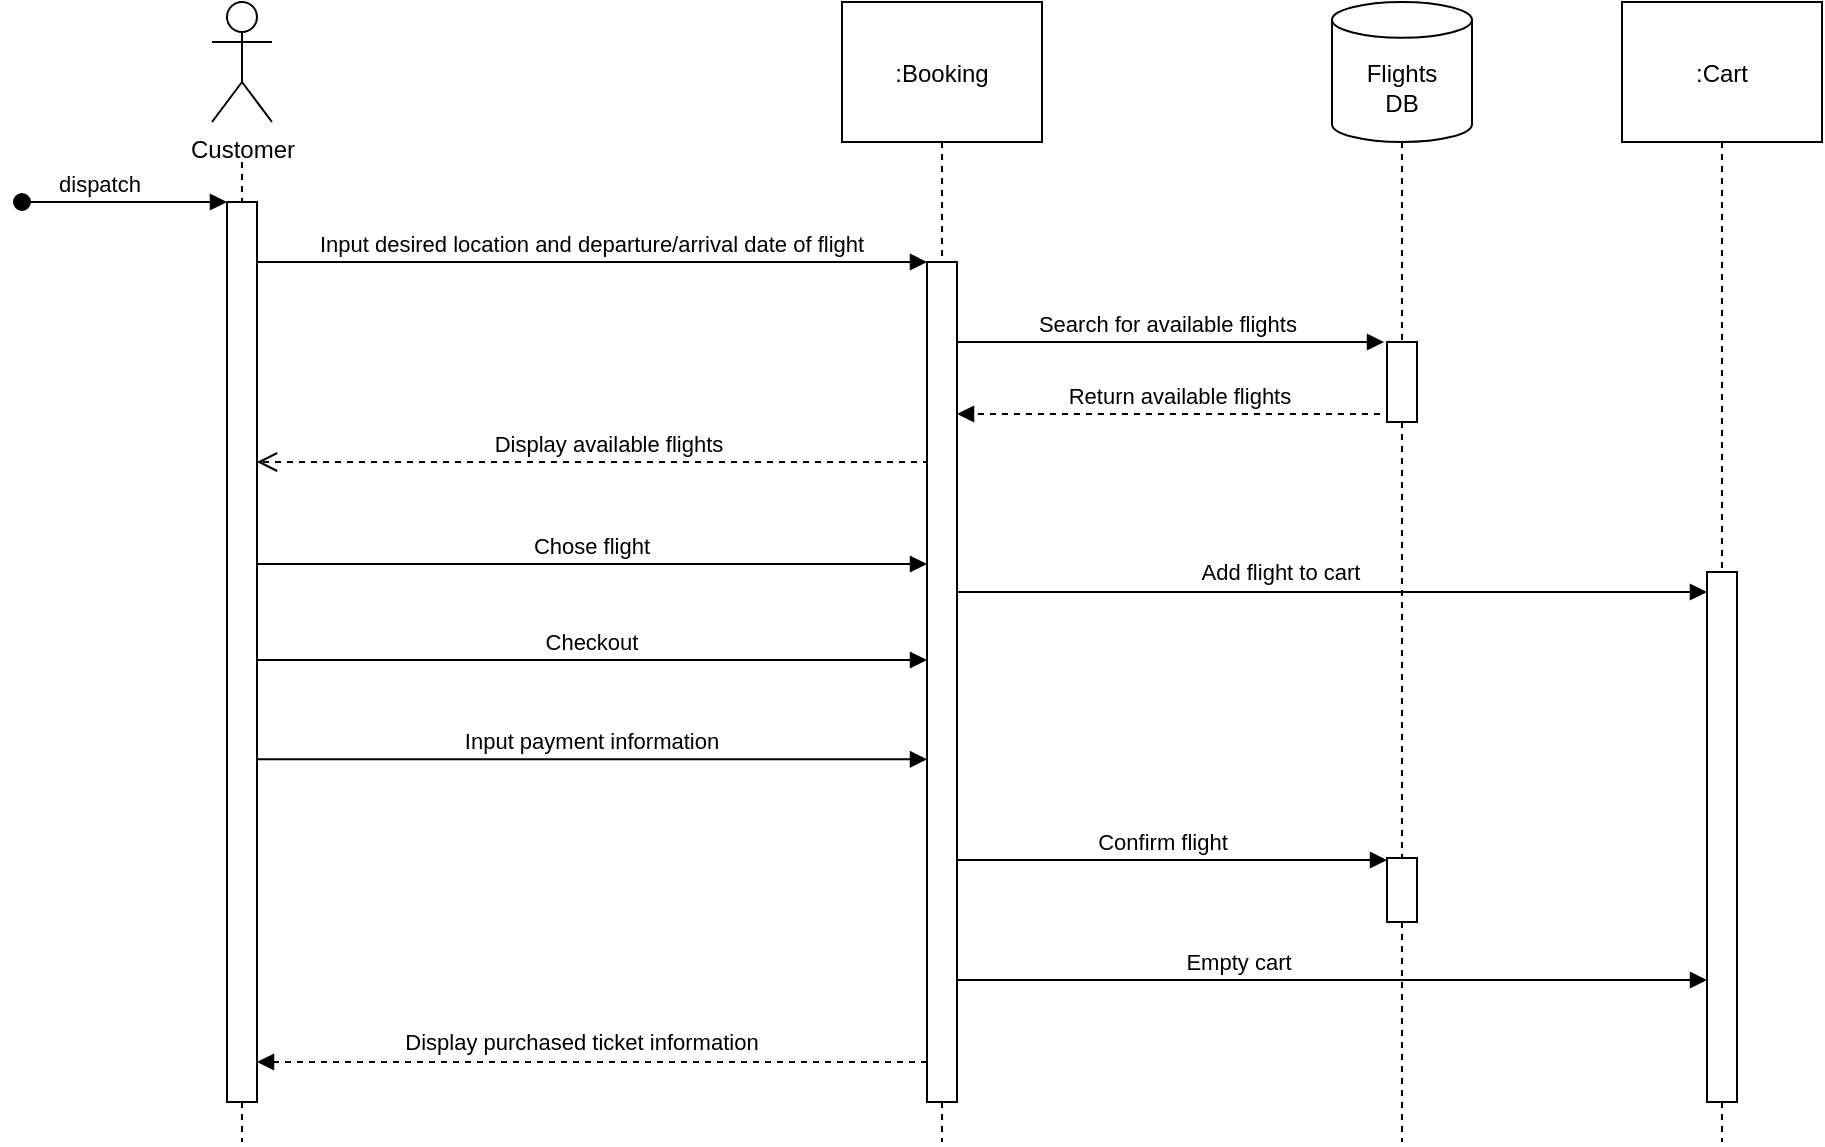 <mxfile version="18.0.0" type="device"><diagram id="kgpKYQtTHZ0yAKxKKP6v" name="Page-1"><mxGraphModel dx="3784" dy="2688" grid="1" gridSize="10" guides="1" tooltips="1" connect="1" arrows="1" fold="1" page="1" pageScale="1" pageWidth="850" pageHeight="1100" math="0" shadow="0"><root><mxCell id="0"/><mxCell id="1" parent="0"/><mxCell id="3nuBFxr9cyL0pnOWT2aG-7" value="Display available flights" style="verticalAlign=bottom;endArrow=open;dashed=1;endSize=8;shadow=0;strokeWidth=1;" parent="1" edge="1"><mxGeometry x="-0.029" relative="1" as="geometry"><mxPoint x="507.5" y="470" as="targetPoint"/><mxPoint x="849.5" y="470" as="sourcePoint"/><Array as="points"><mxPoint x="670" y="470"/></Array><mxPoint as="offset"/></mxGeometry></mxCell><mxCell id="3nuBFxr9cyL0pnOWT2aG-5" value=":Booking" style="shape=umlLifeline;perimeter=lifelinePerimeter;container=1;collapsible=0;recursiveResize=0;rounded=0;shadow=0;strokeWidth=1;size=70;" parent="1" vertex="1"><mxGeometry x="800" y="240" width="100" height="570" as="geometry"/></mxCell><mxCell id="3nuBFxr9cyL0pnOWT2aG-6" value="" style="points=[];perimeter=orthogonalPerimeter;rounded=0;shadow=0;strokeWidth=1;" parent="3nuBFxr9cyL0pnOWT2aG-5" vertex="1"><mxGeometry x="42.5" y="130" width="15" height="420" as="geometry"/></mxCell><mxCell id="3nuBFxr9cyL0pnOWT2aG-8" value="Input desired location and departure/arrival date of flight" style="verticalAlign=bottom;endArrow=block;entryX=0;entryY=0;shadow=0;strokeWidth=1;" parent="1" source="3nuBFxr9cyL0pnOWT2aG-2" target="3nuBFxr9cyL0pnOWT2aG-6" edge="1"><mxGeometry relative="1" as="geometry"><mxPoint x="605" y="350" as="sourcePoint"/></mxGeometry></mxCell><mxCell id="wiEy3ESSSHIHDHd6TIB5-14" style="edgeStyle=none;rounded=0;orthogonalLoop=1;jettySize=auto;html=1;endArrow=none;endFill=0;strokeColor=default;dashed=1;startArrow=none;" edge="1" parent="1" source="3nuBFxr9cyL0pnOWT2aG-2"><mxGeometry relative="1" as="geometry"><mxPoint x="500" y="810" as="targetPoint"/><mxPoint x="500" y="320" as="sourcePoint"/></mxGeometry></mxCell><mxCell id="wiEy3ESSSHIHDHd6TIB5-2" value="&lt;span style=&quot;background-color: rgb(255, 255, 255); line-height: 1.2;&quot;&gt;Customer&lt;/span&gt;" style="shape=umlActor;verticalLabelPosition=bottom;verticalAlign=top;html=1;outlineConnect=0;" vertex="1" parent="1"><mxGeometry x="485" y="240" width="30" height="60" as="geometry"/></mxCell><mxCell id="3nuBFxr9cyL0pnOWT2aG-3" value="dispatch" style="verticalAlign=bottom;startArrow=oval;endArrow=block;startSize=8;shadow=0;strokeWidth=1;" parent="1" target="3nuBFxr9cyL0pnOWT2aG-2" edge="1"><mxGeometry x="-0.238" relative="1" as="geometry"><mxPoint x="390" y="340" as="sourcePoint"/><mxPoint as="offset"/></mxGeometry></mxCell><mxCell id="wiEy3ESSSHIHDHd6TIB5-6" value="Chose flight" style="verticalAlign=bottom;endArrow=block;shadow=0;strokeWidth=1;" edge="1" parent="1"><mxGeometry relative="1" as="geometry"><mxPoint x="507.5" y="521" as="sourcePoint"/><mxPoint x="842.5" y="521" as="targetPoint"/></mxGeometry></mxCell><mxCell id="wiEy3ESSSHIHDHd6TIB5-7" value=":Cart" style="shape=umlLifeline;perimeter=lifelinePerimeter;container=1;collapsible=0;recursiveResize=0;rounded=0;shadow=0;strokeWidth=1;size=70;" vertex="1" parent="1"><mxGeometry x="1190" y="240" width="100" height="570" as="geometry"/></mxCell><mxCell id="wiEy3ESSSHIHDHd6TIB5-8" value="" style="points=[];perimeter=orthogonalPerimeter;rounded=0;shadow=0;strokeWidth=1;" vertex="1" parent="wiEy3ESSSHIHDHd6TIB5-7"><mxGeometry x="42.5" y="285" width="15" height="265" as="geometry"/></mxCell><mxCell id="wiEy3ESSSHIHDHd6TIB5-10" value="Search for available flights " style="verticalAlign=bottom;endArrow=block;shadow=0;strokeWidth=1;entryX=-0.1;entryY=0;entryDx=0;entryDy=0;entryPerimeter=0;" edge="1" parent="1" source="3nuBFxr9cyL0pnOWT2aG-6" target="wiEy3ESSSHIHDHd6TIB5-5"><mxGeometry relative="1" as="geometry"><mxPoint x="855" y="510.0" as="sourcePoint"/><mxPoint x="869" y="510" as="targetPoint"/></mxGeometry></mxCell><mxCell id="3nuBFxr9cyL0pnOWT2aG-2" value="" style="points=[];perimeter=orthogonalPerimeter;rounded=0;shadow=0;strokeWidth=1;" parent="1" vertex="1"><mxGeometry x="492.5" y="340" width="15" height="450" as="geometry"/></mxCell><mxCell id="wiEy3ESSSHIHDHd6TIB5-27" value="" style="edgeStyle=none;rounded=0;orthogonalLoop=1;jettySize=auto;html=1;endArrow=none;endFill=0;strokeColor=default;dashed=1;" edge="1" parent="1" target="3nuBFxr9cyL0pnOWT2aG-2"><mxGeometry relative="1" as="geometry"><mxPoint x="500" y="830" as="targetPoint"/><mxPoint x="500" y="320" as="sourcePoint"/></mxGeometry></mxCell><mxCell id="wiEy3ESSSHIHDHd6TIB5-28" value="Checkout" style="verticalAlign=bottom;endArrow=block;shadow=0;strokeWidth=1;" edge="1" parent="1"><mxGeometry relative="1" as="geometry"><mxPoint x="507.5" y="569.0" as="sourcePoint"/><mxPoint x="842.5" y="569" as="targetPoint"/></mxGeometry></mxCell><mxCell id="wiEy3ESSSHIHDHd6TIB5-29" value="Input payment information" style="verticalAlign=bottom;endArrow=block;shadow=0;strokeWidth=1;" edge="1" parent="1"><mxGeometry relative="1" as="geometry"><mxPoint x="507.5" y="618.63" as="sourcePoint"/><mxPoint x="842.5" y="618.63" as="targetPoint"/></mxGeometry></mxCell><mxCell id="wiEy3ESSSHIHDHd6TIB5-31" style="edgeStyle=none;rounded=0;orthogonalLoop=1;jettySize=auto;html=1;dashed=1;endArrow=none;endFill=0;strokeColor=default;startArrow=none;" edge="1" parent="1" source="wiEy3ESSSHIHDHd6TIB5-39"><mxGeometry relative="1" as="geometry"><mxPoint x="1080" y="810" as="targetPoint"/></mxGeometry></mxCell><mxCell id="wiEy3ESSSHIHDHd6TIB5-30" value="Flights&lt;br&gt;DB" style="shape=cylinder3;whiteSpace=wrap;html=1;boundedLbl=1;backgroundOutline=1;size=8.929;labelBackgroundColor=#FFFFFF;" vertex="1" parent="1"><mxGeometry x="1045" y="240" width="70" height="70" as="geometry"/></mxCell><mxCell id="wiEy3ESSSHIHDHd6TIB5-33" style="edgeStyle=none;rounded=0;orthogonalLoop=1;jettySize=auto;html=1;dashed=1;endArrow=block;endFill=1;strokeColor=default;" edge="1" parent="1"><mxGeometry relative="1" as="geometry"><mxPoint x="1075" y="446" as="sourcePoint"/><mxPoint x="857.5" y="446" as="targetPoint"/></mxGeometry></mxCell><mxCell id="wiEy3ESSSHIHDHd6TIB5-34" value="Return available flights&amp;nbsp;" style="edgeLabel;html=1;align=center;verticalAlign=middle;resizable=0;points=[];" vertex="1" connectable="0" parent="wiEy3ESSSHIHDHd6TIB5-33"><mxGeometry x="0.336" y="-2" relative="1" as="geometry"><mxPoint x="40" y="-7" as="offset"/></mxGeometry></mxCell><mxCell id="wiEy3ESSSHIHDHd6TIB5-5" value="" style="points=[];perimeter=orthogonalPerimeter;rounded=0;shadow=0;strokeWidth=1;" vertex="1" parent="1"><mxGeometry x="1072.5" y="410" width="15" height="40" as="geometry"/></mxCell><mxCell id="wiEy3ESSSHIHDHd6TIB5-32" value="" style="edgeStyle=none;rounded=0;orthogonalLoop=1;jettySize=auto;html=1;dashed=1;endArrow=none;endFill=0;strokeColor=default;" edge="1" parent="1" source="wiEy3ESSSHIHDHd6TIB5-30" target="wiEy3ESSSHIHDHd6TIB5-5"><mxGeometry relative="1" as="geometry"><mxPoint x="1080" y="801.429" as="targetPoint"/><mxPoint x="1080" y="310" as="sourcePoint"/></mxGeometry></mxCell><mxCell id="wiEy3ESSSHIHDHd6TIB5-36" style="edgeStyle=none;rounded=0;orthogonalLoop=1;jettySize=auto;html=1;endArrow=block;endFill=1;strokeColor=default;" edge="1" parent="1" target="wiEy3ESSSHIHDHd6TIB5-8"><mxGeometry relative="1" as="geometry"><mxPoint x="857.5" y="535.0" as="sourcePoint"/></mxGeometry></mxCell><mxCell id="wiEy3ESSSHIHDHd6TIB5-37" value="Add flight to cart" style="edgeLabel;html=1;align=center;verticalAlign=middle;resizable=0;points=[];" vertex="1" connectable="0" parent="wiEy3ESSSHIHDHd6TIB5-36"><mxGeometry x="-0.316" relative="1" as="geometry"><mxPoint x="33" y="-10" as="offset"/></mxGeometry></mxCell><mxCell id="wiEy3ESSSHIHDHd6TIB5-39" value="" style="points=[];perimeter=orthogonalPerimeter;rounded=0;shadow=0;strokeWidth=1;" vertex="1" parent="1"><mxGeometry x="1072.5" y="668" width="15" height="32" as="geometry"/></mxCell><mxCell id="wiEy3ESSSHIHDHd6TIB5-40" value="" style="edgeStyle=none;rounded=0;orthogonalLoop=1;jettySize=auto;html=1;dashed=1;endArrow=none;endFill=0;strokeColor=default;startArrow=none;" edge="1" parent="1" source="wiEy3ESSSHIHDHd6TIB5-5" target="wiEy3ESSSHIHDHd6TIB5-39"><mxGeometry relative="1" as="geometry"><mxPoint x="1080" y="801.429" as="targetPoint"/><mxPoint x="1080" y="450" as="sourcePoint"/></mxGeometry></mxCell><mxCell id="wiEy3ESSSHIHDHd6TIB5-43" style="edgeStyle=none;rounded=0;orthogonalLoop=1;jettySize=auto;html=1;endArrow=block;endFill=1;strokeColor=default;" edge="1" parent="1"><mxGeometry relative="1" as="geometry"><mxPoint x="857.5" y="669" as="sourcePoint"/><mxPoint x="1072.5" y="669" as="targetPoint"/></mxGeometry></mxCell><mxCell id="wiEy3ESSSHIHDHd6TIB5-44" value="Confirm flight" style="edgeLabel;html=1;align=center;verticalAlign=middle;resizable=0;points=[];" vertex="1" connectable="0" parent="wiEy3ESSSHIHDHd6TIB5-43"><mxGeometry x="-0.271" y="-1" relative="1" as="geometry"><mxPoint x="24" y="-10" as="offset"/></mxGeometry></mxCell><mxCell id="wiEy3ESSSHIHDHd6TIB5-45" style="edgeStyle=none;rounded=0;orthogonalLoop=1;jettySize=auto;html=1;endArrow=block;endFill=1;strokeColor=default;" edge="1" parent="1"><mxGeometry relative="1" as="geometry"><mxPoint x="857.5" y="729.0" as="sourcePoint"/><mxPoint x="1232.5" y="729.0" as="targetPoint"/></mxGeometry></mxCell><mxCell id="wiEy3ESSSHIHDHd6TIB5-46" value="Empty cart" style="edgeLabel;html=1;align=center;verticalAlign=middle;resizable=0;points=[];" vertex="1" connectable="0" parent="wiEy3ESSSHIHDHd6TIB5-45"><mxGeometry x="-0.25" relative="1" as="geometry"><mxPoint y="-9" as="offset"/></mxGeometry></mxCell><mxCell id="wiEy3ESSSHIHDHd6TIB5-47" style="edgeStyle=none;rounded=0;orthogonalLoop=1;jettySize=auto;html=1;endArrow=block;endFill=1;strokeColor=default;dashed=1;" edge="1" parent="1"><mxGeometry relative="1" as="geometry"><mxPoint x="842.5" y="770.0" as="sourcePoint"/><mxPoint x="507.5" y="770.0" as="targetPoint"/></mxGeometry></mxCell><mxCell id="wiEy3ESSSHIHDHd6TIB5-48" value="Display purchased ticket information&amp;nbsp;" style="edgeLabel;html=1;align=center;verticalAlign=middle;resizable=0;points=[];" vertex="1" connectable="0" parent="wiEy3ESSSHIHDHd6TIB5-47"><mxGeometry x="0.289" y="-2" relative="1" as="geometry"><mxPoint x="44" y="-8" as="offset"/></mxGeometry></mxCell></root></mxGraphModel></diagram></mxfile>